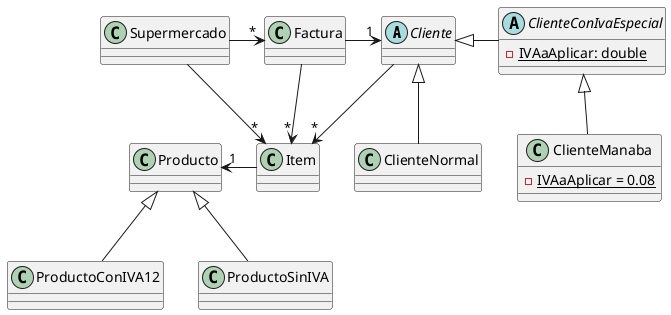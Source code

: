 @startuml
'https://plantuml.com/class-diagram

abstract class Cliente

abstract class ClienteConIvaEspecial{
    - {static} IVAaAplicar: double
}

class ClienteNormal

class ClienteManaba {
    - {static} IVAaAplicar = 0.08
}


Supermercado -r-> "*" Factura
Supermercado -> "*" Item

Factura -> "1" Cliente
Factura -> "*" Item

Cliente --> "*" Item
Cliente <|-- ClienteNormal
Cliente <|-r- ClienteConIvaEspecial
ClienteConIvaEspecial <|-- ClienteManaba


Item -l-> "1" Producto

Producto <|-- ProductoConIVA12
Producto <|-- ProductoSinIVA

@enduml
